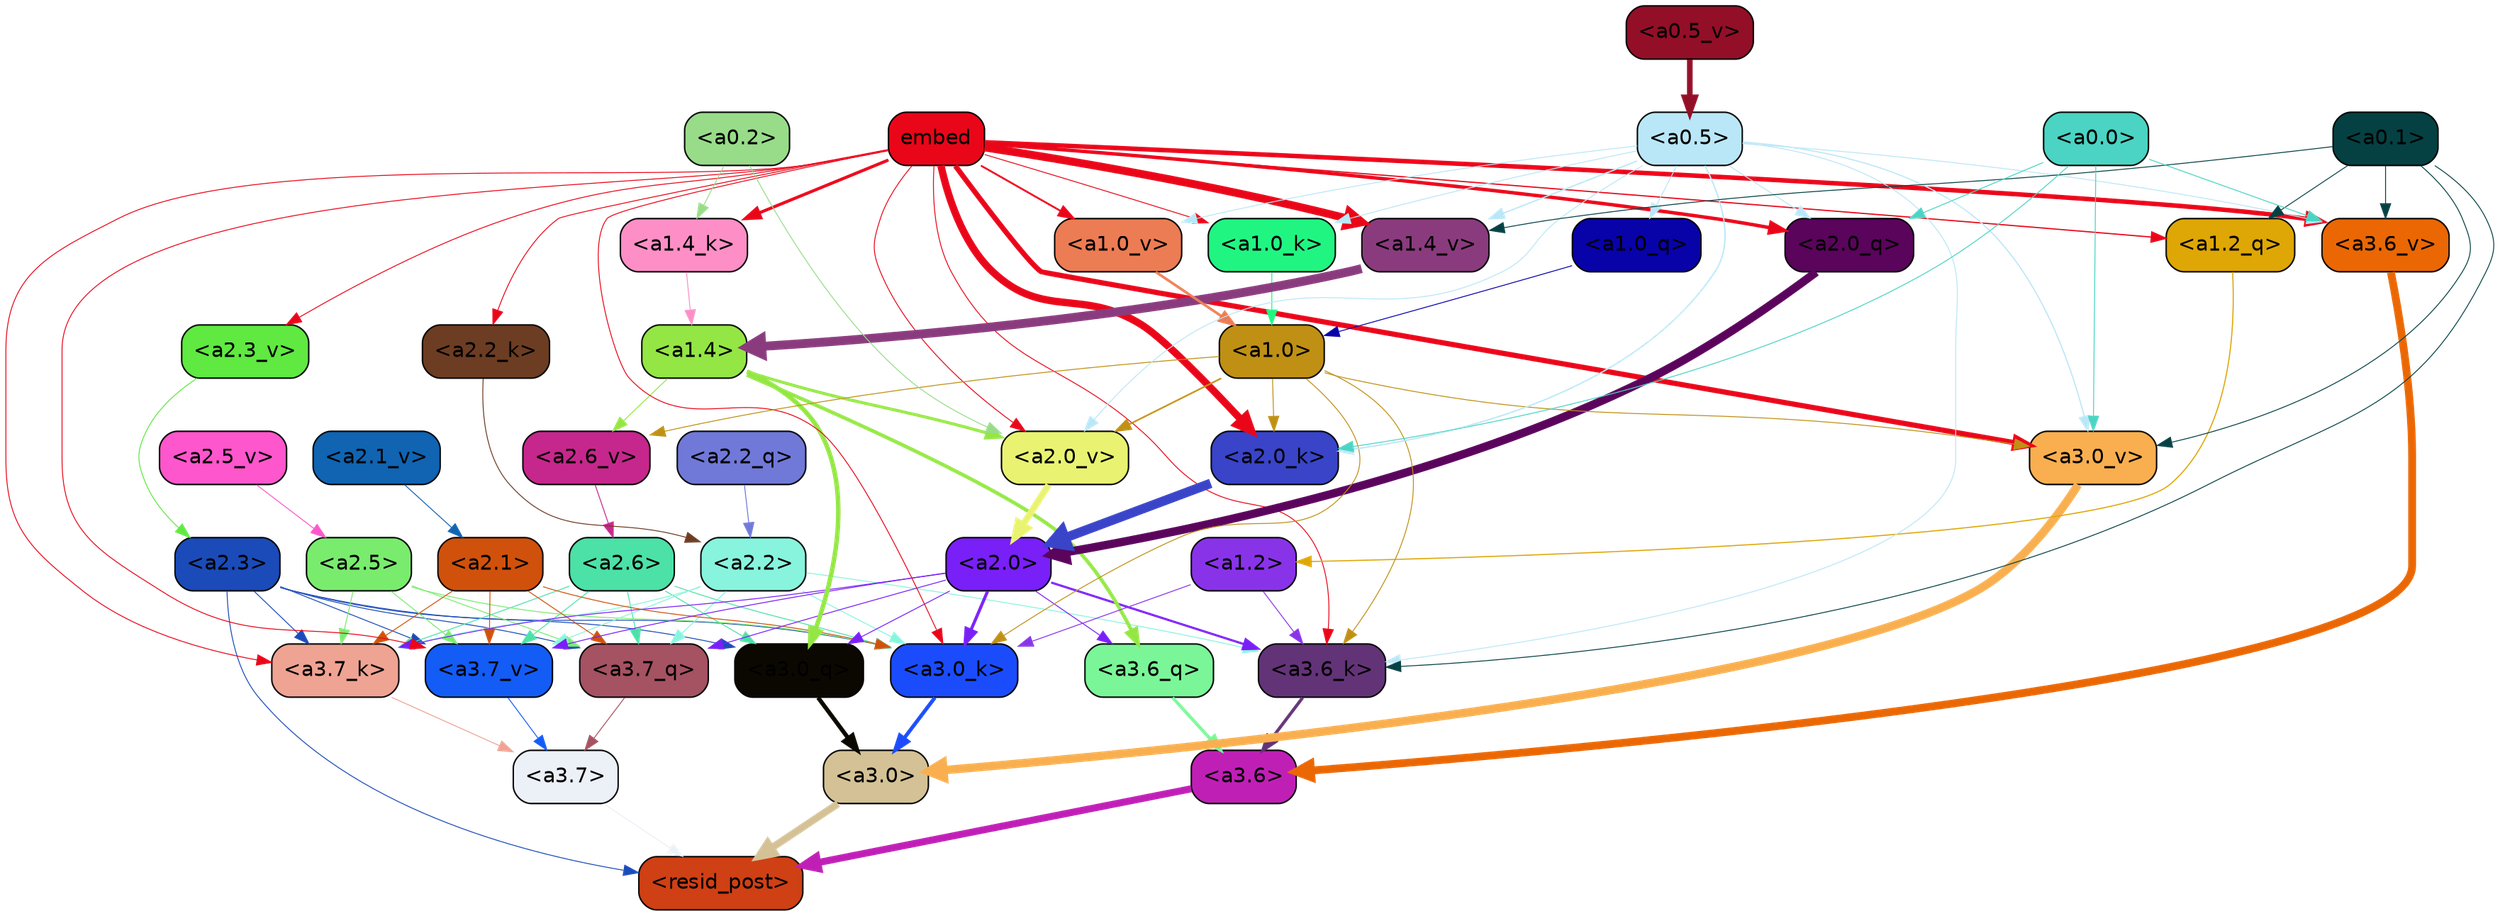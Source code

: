 strict digraph "" {
	graph [bgcolor=transparent,
		layout=dot,
		overlap=false,
		splines=true
	];
	"<a3.7>"	[color=black,
		fillcolor="#ecf0f7",
		fontname=Helvetica,
		shape=box,
		style="filled, rounded"];
	"<resid_post>"	[color=black,
		fillcolor="#cf4014",
		fontname=Helvetica,
		shape=box,
		style="filled, rounded"];
	"<a3.7>" -> "<resid_post>"	[color="#ecf0f7",
		penwidth=0.6];
	"<a3.6>"	[color=black,
		fillcolor="#c01fb6",
		fontname=Helvetica,
		shape=box,
		style="filled, rounded"];
	"<a3.6>" -> "<resid_post>"	[color="#c01fb6",
		penwidth=4.7534414529800415];
	"<a3.0>"	[color=black,
		fillcolor="#d4c296",
		fontname=Helvetica,
		shape=box,
		style="filled, rounded"];
	"<a3.0>" -> "<resid_post>"	[color="#d4c296",
		penwidth=4.898576855659485];
	"<a2.3>"	[color=black,
		fillcolor="#1a4bb9",
		fontname=Helvetica,
		shape=box,
		style="filled, rounded"];
	"<a2.3>" -> "<resid_post>"	[color="#1a4bb9",
		penwidth=0.6];
	"<a3.7_q>"	[color=black,
		fillcolor="#a55262",
		fontname=Helvetica,
		shape=box,
		style="filled, rounded"];
	"<a2.3>" -> "<a3.7_q>"	[color="#1a4bb9",
		penwidth=0.6];
	"<a3.0_q>"	[color=black,
		fillcolor="#0b0802",
		fontname=Helvetica,
		shape=box,
		style="filled, rounded"];
	"<a2.3>" -> "<a3.0_q>"	[color="#1a4bb9",
		penwidth=0.6];
	"<a3.7_k>"	[color=black,
		fillcolor="#efa393",
		fontname=Helvetica,
		shape=box,
		style="filled, rounded"];
	"<a2.3>" -> "<a3.7_k>"	[color="#1a4bb9",
		penwidth=0.6];
	"<a3.0_k>"	[color=black,
		fillcolor="#1b4cfc",
		fontname=Helvetica,
		shape=box,
		style="filled, rounded"];
	"<a2.3>" -> "<a3.0_k>"	[color="#1a4bb9",
		penwidth=0.6];
	"<a3.7_v>"	[color=black,
		fillcolor="#135cf6",
		fontname=Helvetica,
		shape=box,
		style="filled, rounded"];
	"<a2.3>" -> "<a3.7_v>"	[color="#1a4bb9",
		penwidth=0.6];
	"<a3.7_q>" -> "<a3.7>"	[color="#a55262",
		penwidth=0.6];
	"<a3.6_q>"	[color=black,
		fillcolor="#7af698",
		fontname=Helvetica,
		shape=box,
		style="filled, rounded"];
	"<a3.6_q>" -> "<a3.6>"	[color="#7af698",
		penwidth=2.160832464694977];
	"<a3.0_q>" -> "<a3.0>"	[color="#0b0802",
		penwidth=2.870753765106201];
	"<a3.7_k>" -> "<a3.7>"	[color="#efa393",
		penwidth=0.6];
	"<a3.6_k>"	[color=black,
		fillcolor="#633378",
		fontname=Helvetica,
		shape=box,
		style="filled, rounded"];
	"<a3.6_k>" -> "<a3.6>"	[color="#633378",
		penwidth=2.13908451795578];
	"<a3.0_k>" -> "<a3.0>"	[color="#1b4cfc",
		penwidth=2.520303964614868];
	"<a3.7_v>" -> "<a3.7>"	[color="#135cf6",
		penwidth=0.6];
	"<a3.6_v>"	[color=black,
		fillcolor="#ea6704",
		fontname=Helvetica,
		shape=box,
		style="filled, rounded"];
	"<a3.6_v>" -> "<a3.6>"	[color="#ea6704",
		penwidth=5.297133803367615];
	"<a3.0_v>"	[color=black,
		fillcolor="#f9af4f",
		fontname=Helvetica,
		shape=box,
		style="filled, rounded"];
	"<a3.0_v>" -> "<a3.0>"	[color="#f9af4f",
		penwidth=5.680712580680847];
	"<a2.6>"	[color=black,
		fillcolor="#4ce1a7",
		fontname=Helvetica,
		shape=box,
		style="filled, rounded"];
	"<a2.6>" -> "<a3.7_q>"	[color="#4ce1a7",
		penwidth=0.6];
	"<a2.6>" -> "<a3.0_q>"	[color="#4ce1a7",
		penwidth=0.6];
	"<a2.6>" -> "<a3.7_k>"	[color="#4ce1a7",
		penwidth=0.6];
	"<a2.6>" -> "<a3.0_k>"	[color="#4ce1a7",
		penwidth=0.6];
	"<a2.6>" -> "<a3.7_v>"	[color="#4ce1a7",
		penwidth=0.6];
	"<a2.5>"	[color=black,
		fillcolor="#79ec6e",
		fontname=Helvetica,
		shape=box,
		style="filled, rounded"];
	"<a2.5>" -> "<a3.7_q>"	[color="#79ec6e",
		penwidth=0.6];
	"<a2.5>" -> "<a3.7_k>"	[color="#79ec6e",
		penwidth=0.6];
	"<a2.5>" -> "<a3.0_k>"	[color="#79ec6e",
		penwidth=0.6];
	"<a2.5>" -> "<a3.7_v>"	[color="#79ec6e",
		penwidth=0.6];
	"<a2.2>"	[color=black,
		fillcolor="#88f4de",
		fontname=Helvetica,
		shape=box,
		style="filled, rounded"];
	"<a2.2>" -> "<a3.7_q>"	[color="#88f4de",
		penwidth=0.6];
	"<a2.2>" -> "<a3.7_k>"	[color="#88f4de",
		penwidth=0.6];
	"<a2.2>" -> "<a3.6_k>"	[color="#88f4de",
		penwidth=0.6];
	"<a2.2>" -> "<a3.0_k>"	[color="#88f4de",
		penwidth=0.6];
	"<a2.2>" -> "<a3.7_v>"	[color="#88f4de",
		penwidth=0.6];
	"<a2.1>"	[color=black,
		fillcolor="#d0510b",
		fontname=Helvetica,
		shape=box,
		style="filled, rounded"];
	"<a2.1>" -> "<a3.7_q>"	[color="#d0510b",
		penwidth=0.6];
	"<a2.1>" -> "<a3.7_k>"	[color="#d0510b",
		penwidth=0.6];
	"<a2.1>" -> "<a3.0_k>"	[color="#d0510b",
		penwidth=0.6];
	"<a2.1>" -> "<a3.7_v>"	[color="#d0510b",
		penwidth=0.6];
	"<a2.0>"	[color=black,
		fillcolor="#791ff7",
		fontname=Helvetica,
		shape=box,
		style="filled, rounded"];
	"<a2.0>" -> "<a3.7_q>"	[color="#791ff7",
		penwidth=0.6];
	"<a2.0>" -> "<a3.6_q>"	[color="#791ff7",
		penwidth=0.6];
	"<a2.0>" -> "<a3.0_q>"	[color="#791ff7",
		penwidth=0.6];
	"<a2.0>" -> "<a3.7_k>"	[color="#791ff7",
		penwidth=0.6];
	"<a2.0>" -> "<a3.6_k>"	[color="#791ff7",
		penwidth=1.4807794839143753];
	"<a2.0>" -> "<a3.0_k>"	[color="#791ff7",
		penwidth=2.095262974500656];
	"<a2.0>" -> "<a3.7_v>"	[color="#791ff7",
		penwidth=0.6];
	"<a1.4>"	[color=black,
		fillcolor="#94e644",
		fontname=Helvetica,
		shape=box,
		style="filled, rounded"];
	"<a1.4>" -> "<a3.6_q>"	[color="#94e644",
		penwidth=2.425799250602722];
	"<a1.4>" -> "<a3.0_q>"	[color="#94e644",
		penwidth=3.0341034531593323];
	"<a2.6_v>"	[color=black,
		fillcolor="#c6278c",
		fontname=Helvetica,
		shape=box,
		style="filled, rounded"];
	"<a1.4>" -> "<a2.6_v>"	[color="#94e644",
		penwidth=0.6];
	"<a2.0_v>"	[color=black,
		fillcolor="#e9f371",
		fontname=Helvetica,
		shape=box,
		style="filled, rounded"];
	"<a1.4>" -> "<a2.0_v>"	[color="#94e644",
		penwidth=2.007302835583687];
	embed	[color=black,
		fillcolor="#ea0619",
		fontname=Helvetica,
		shape=box,
		style="filled, rounded"];
	embed -> "<a3.7_k>"	[color="#ea0619",
		penwidth=0.6];
	embed -> "<a3.6_k>"	[color="#ea0619",
		penwidth=0.6];
	embed -> "<a3.0_k>"	[color="#ea0619",
		penwidth=0.6];
	embed -> "<a3.7_v>"	[color="#ea0619",
		penwidth=0.6];
	embed -> "<a3.6_v>"	[color="#ea0619",
		penwidth=3.067279100418091];
	embed -> "<a3.0_v>"	[color="#ea0619",
		penwidth=3.5202720761299133];
	"<a2.0_q>"	[color=black,
		fillcolor="#5a045c",
		fontname=Helvetica,
		shape=box,
		style="filled, rounded"];
	embed -> "<a2.0_q>"	[color="#ea0619",
		penwidth=2.339468687772751];
	"<a2.2_k>"	[color=black,
		fillcolor="#6c3d22",
		fontname=Helvetica,
		shape=box,
		style="filled, rounded"];
	embed -> "<a2.2_k>"	[color="#ea0619",
		penwidth=0.6];
	"<a2.0_k>"	[color=black,
		fillcolor="#3944c9",
		fontname=Helvetica,
		shape=box,
		style="filled, rounded"];
	embed -> "<a2.0_k>"	[color="#ea0619",
		penwidth=4.9759310483932495];
	"<a2.3_v>"	[color=black,
		fillcolor="#5fe941",
		fontname=Helvetica,
		shape=box,
		style="filled, rounded"];
	embed -> "<a2.3_v>"	[color="#ea0619",
		penwidth=0.6];
	embed -> "<a2.0_v>"	[color="#ea0619",
		penwidth=0.6];
	"<a1.2_q>"	[color=black,
		fillcolor="#dea706",
		fontname=Helvetica,
		shape=box,
		style="filled, rounded"];
	embed -> "<a1.2_q>"	[color="#ea0619",
		penwidth=0.8262195587158203];
	"<a1.4_k>"	[color=black,
		fillcolor="#fd8fc6",
		fontname=Helvetica,
		shape=box,
		style="filled, rounded"];
	embed -> "<a1.4_k>"	[color="#ea0619",
		penwidth=2.0715588331222534];
	"<a1.0_k>"	[color=black,
		fillcolor="#21f581",
		fontname=Helvetica,
		shape=box,
		style="filled, rounded"];
	embed -> "<a1.0_k>"	[color="#ea0619",
		penwidth=0.6];
	"<a1.4_v>"	[color=black,
		fillcolor="#8a3b7e",
		fontname=Helvetica,
		shape=box,
		style="filled, rounded"];
	embed -> "<a1.4_v>"	[color="#ea0619",
		penwidth=5.3763720989227295];
	"<a1.0_v>"	[color=black,
		fillcolor="#ec7c53",
		fontname=Helvetica,
		shape=box,
		style="filled, rounded"];
	embed -> "<a1.0_v>"	[color="#ea0619",
		penwidth=1.232791244983673];
	"<a1.2>"	[color=black,
		fillcolor="#8933e9",
		fontname=Helvetica,
		shape=box,
		style="filled, rounded"];
	"<a1.2>" -> "<a3.6_k>"	[color="#8933e9",
		penwidth=0.6];
	"<a1.2>" -> "<a3.0_k>"	[color="#8933e9",
		penwidth=0.6];
	"<a1.0>"	[color=black,
		fillcolor="#bf9014",
		fontname=Helvetica,
		shape=box,
		style="filled, rounded"];
	"<a1.0>" -> "<a3.6_k>"	[color="#bf9014",
		penwidth=0.6];
	"<a1.0>" -> "<a3.0_k>"	[color="#bf9014",
		penwidth=0.6];
	"<a1.0>" -> "<a3.0_v>"	[color="#bf9014",
		penwidth=0.6];
	"<a1.0>" -> "<a2.0_k>"	[color="#bf9014",
		penwidth=0.6];
	"<a1.0>" -> "<a2.6_v>"	[color="#bf9014",
		penwidth=0.6];
	"<a1.0>" -> "<a2.0_v>"	[color="#bf9014",
		penwidth=1.0943371653556824];
	"<a0.5>"	[color=black,
		fillcolor="#bae7f7",
		fontname=Helvetica,
		shape=box,
		style="filled, rounded"];
	"<a0.5>" -> "<a3.6_k>"	[color="#bae7f7",
		penwidth=0.6];
	"<a0.5>" -> "<a3.6_v>"	[color="#bae7f7",
		penwidth=0.6];
	"<a0.5>" -> "<a3.0_v>"	[color="#bae7f7",
		penwidth=0.764040544629097];
	"<a0.5>" -> "<a2.0_q>"	[color="#bae7f7",
		penwidth=0.6];
	"<a0.5>" -> "<a2.0_k>"	[color="#bae7f7",
		penwidth=0.8956001400947571];
	"<a0.5>" -> "<a2.0_v>"	[color="#bae7f7",
		penwidth=0.6];
	"<a1.0_q>"	[color=black,
		fillcolor="#0802a9",
		fontname=Helvetica,
		shape=box,
		style="filled, rounded"];
	"<a0.5>" -> "<a1.0_q>"	[color="#bae7f7",
		penwidth=0.6];
	"<a0.5>" -> "<a1.0_k>"	[color="#bae7f7",
		penwidth=0.6];
	"<a0.5>" -> "<a1.4_v>"	[color="#bae7f7",
		penwidth=0.8774083852767944];
	"<a0.5>" -> "<a1.0_v>"	[color="#bae7f7",
		penwidth=0.6];
	"<a0.1>"	[color=black,
		fillcolor="#054143",
		fontname=Helvetica,
		shape=box,
		style="filled, rounded"];
	"<a0.1>" -> "<a3.6_k>"	[color="#054143",
		penwidth=0.6];
	"<a0.1>" -> "<a3.6_v>"	[color="#054143",
		penwidth=0.6];
	"<a0.1>" -> "<a3.0_v>"	[color="#054143",
		penwidth=0.6];
	"<a0.1>" -> "<a1.2_q>"	[color="#054143",
		penwidth=0.6];
	"<a0.1>" -> "<a1.4_v>"	[color="#054143",
		penwidth=0.6];
	"<a0.0>"	[color=black,
		fillcolor="#4bd4c3",
		fontname=Helvetica,
		shape=box,
		style="filled, rounded"];
	"<a0.0>" -> "<a3.6_v>"	[color="#4bd4c3",
		penwidth=0.6];
	"<a0.0>" -> "<a3.0_v>"	[color="#4bd4c3",
		penwidth=0.6];
	"<a0.0>" -> "<a2.0_q>"	[color="#4bd4c3",
		penwidth=0.6];
	"<a0.0>" -> "<a2.0_k>"	[color="#4bd4c3",
		penwidth=0.6];
	"<a2.2_q>"	[color=black,
		fillcolor="#7079d8",
		fontname=Helvetica,
		shape=box,
		style="filled, rounded"];
	"<a2.2_q>" -> "<a2.2>"	[color="#7079d8",
		penwidth=0.6];
	"<a2.0_q>" -> "<a2.0>"	[color="#5a045c",
		penwidth=5.606565475463867];
	"<a2.2_k>" -> "<a2.2>"	[color="#6c3d22",
		penwidth=0.6];
	"<a2.0_k>" -> "<a2.0>"	[color="#3944c9",
		penwidth=6.344284534454346];
	"<a2.6_v>" -> "<a2.6>"	[color="#c6278c",
		penwidth=0.6];
	"<a2.5_v>"	[color=black,
		fillcolor="#fe56cc",
		fontname=Helvetica,
		shape=box,
		style="filled, rounded"];
	"<a2.5_v>" -> "<a2.5>"	[color="#fe56cc",
		penwidth=0.6];
	"<a2.3_v>" -> "<a2.3>"	[color="#5fe941",
		penwidth=0.6];
	"<a2.1_v>"	[color=black,
		fillcolor="#1064b2",
		fontname=Helvetica,
		shape=box,
		style="filled, rounded"];
	"<a2.1_v>" -> "<a2.1>"	[color="#1064b2",
		penwidth=0.6];
	"<a2.0_v>" -> "<a2.0>"	[color="#e9f371",
		penwidth=4.422677040100098];
	"<a0.2>"	[color=black,
		fillcolor="#98dc89",
		fontname=Helvetica,
		shape=box,
		style="filled, rounded"];
	"<a0.2>" -> "<a2.0_v>"	[color="#98dc89",
		penwidth=0.6];
	"<a0.2>" -> "<a1.4_k>"	[color="#98dc89",
		penwidth=0.6];
	"<a1.2_q>" -> "<a1.2>"	[color="#dea706",
		penwidth=0.7570515871047974];
	"<a1.0_q>" -> "<a1.0>"	[color="#0802a9",
		penwidth=0.6];
	"<a1.4_k>" -> "<a1.4>"	[color="#fd8fc6",
		penwidth=0.6];
	"<a1.0_k>" -> "<a1.0>"	[color="#21f581",
		penwidth=0.6];
	"<a1.4_v>" -> "<a1.4>"	[color="#8a3b7e",
		penwidth=6.0194467306137085];
	"<a1.0_v>" -> "<a1.0>"	[color="#ec7c53",
		penwidth=1.738280937075615];
	"<a0.5_v>"	[color=black,
		fillcolor="#930f27",
		fontname=Helvetica,
		shape=box,
		style="filled, rounded"];
	"<a0.5_v>" -> "<a0.5>"	[color="#930f27",
		penwidth=3.7962711341679096];
}
